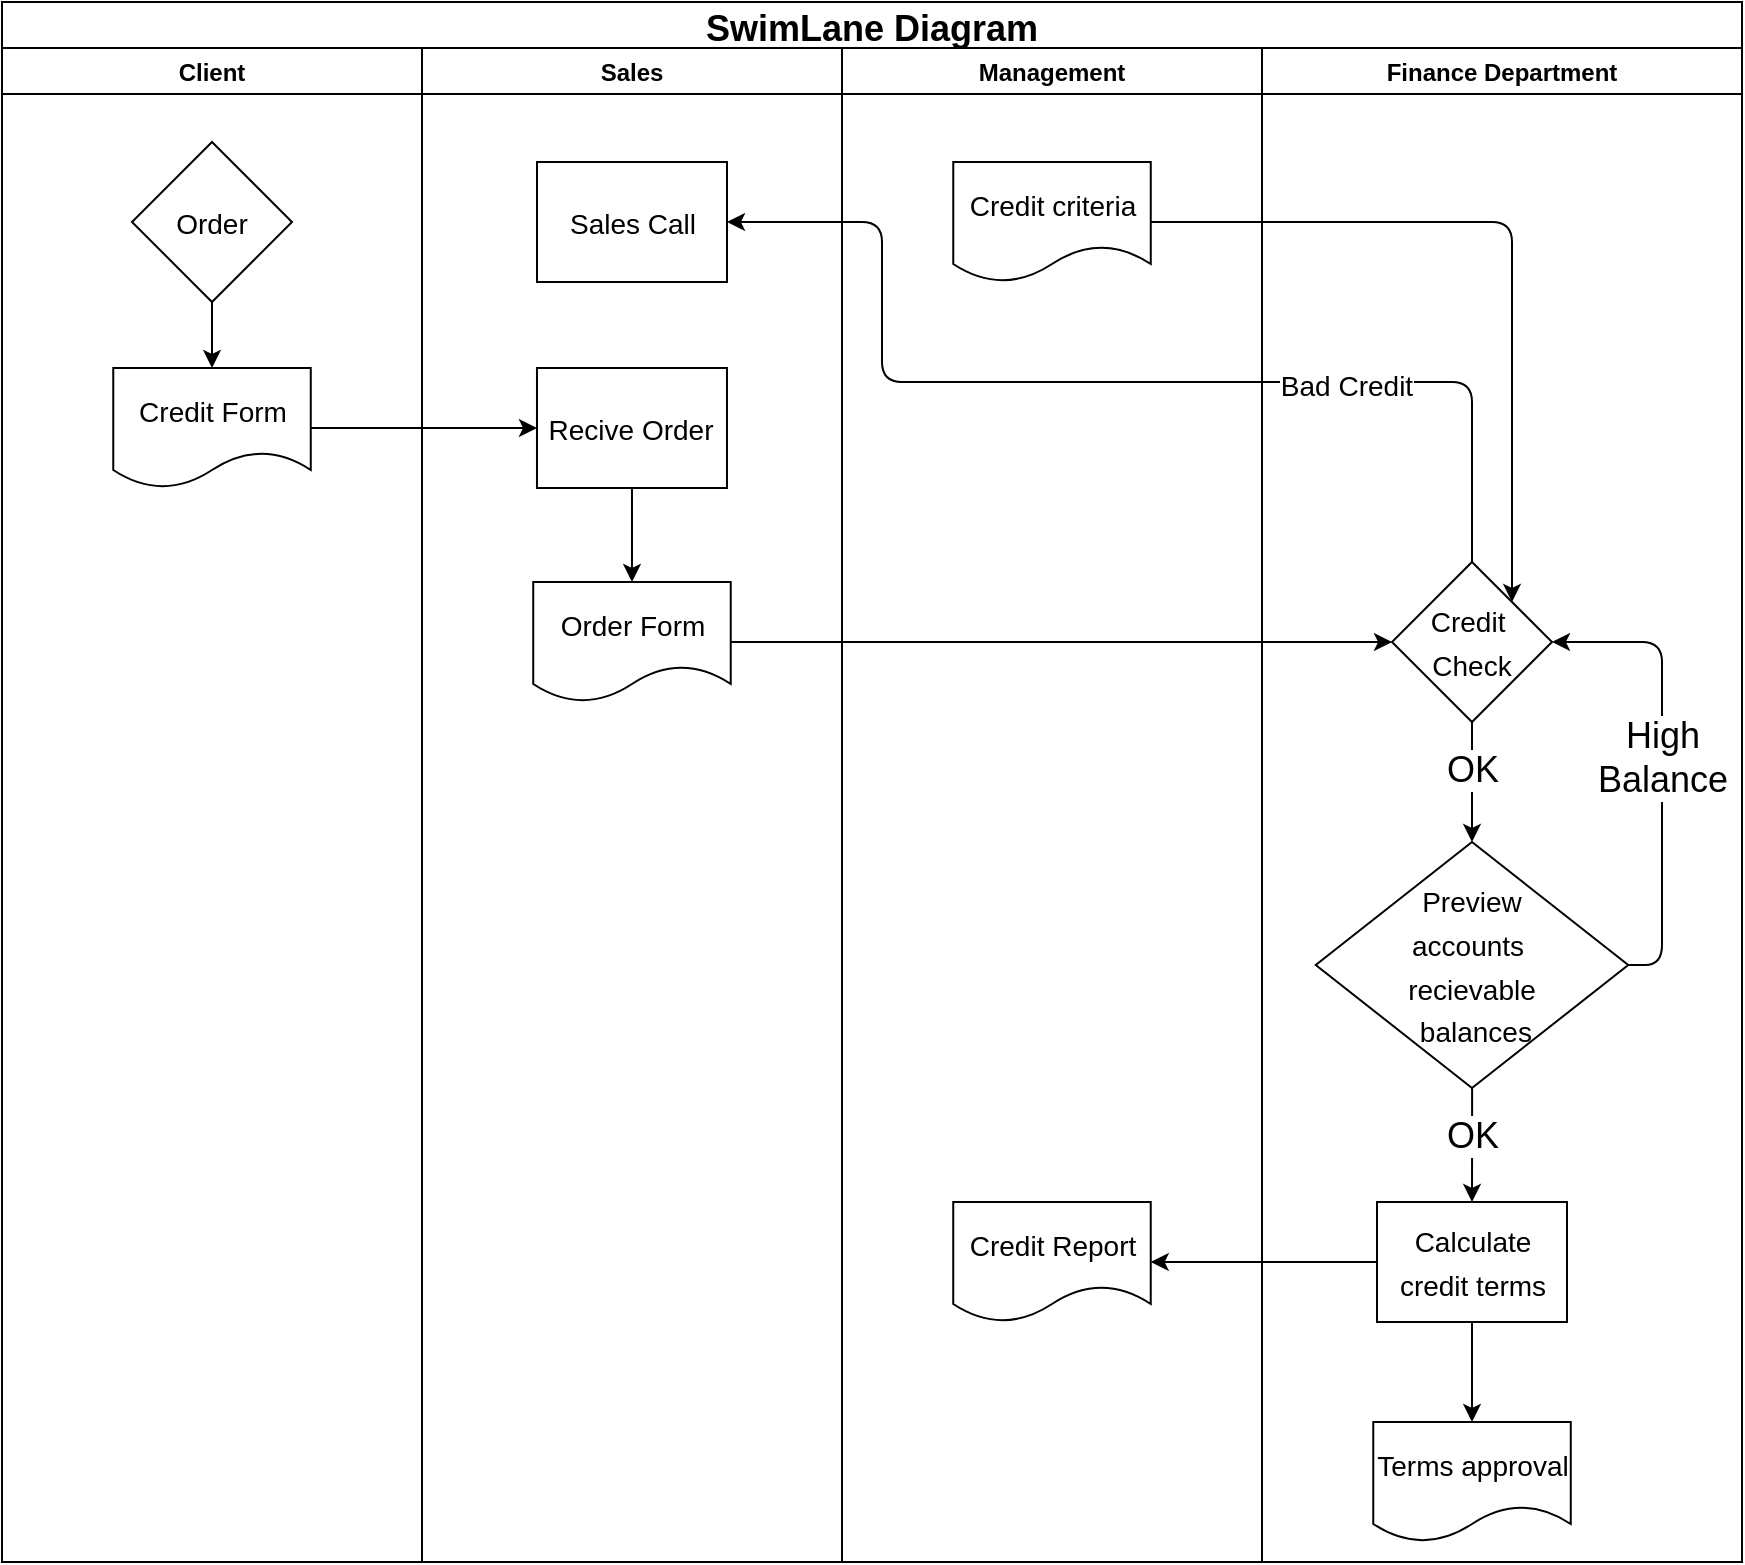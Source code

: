 <mxfile version="15.4.0" type="device"><diagram id="KMsApZ-E_ySN7q3ch_cM" name="Page-1"><mxGraphModel dx="1086" dy="626" grid="1" gridSize="10" guides="1" tooltips="1" connect="1" arrows="1" fold="1" page="1" pageScale="1" pageWidth="850" pageHeight="1100" math="0" shadow="0"><root><mxCell id="0"/><mxCell id="1" parent="0"/><mxCell id="pyfG4CZXPZfNFXEouFgc-2" value="SwimLane Diagram" style="swimlane;fontSize=18;" vertex="1" parent="1"><mxGeometry x="130" y="20" width="870" height="780" as="geometry"><mxRectangle x="130" y="20" width="190" height="30" as="alternateBounds"/></mxGeometry></mxCell><mxCell id="pyfG4CZXPZfNFXEouFgc-3" value="Client" style="swimlane;" vertex="1" parent="pyfG4CZXPZfNFXEouFgc-2"><mxGeometry y="23" width="210" height="757" as="geometry"><mxRectangle y="20" width="130" height="23" as="alternateBounds"/></mxGeometry></mxCell><mxCell id="pyfG4CZXPZfNFXEouFgc-15" style="edgeStyle=orthogonalEdgeStyle;rounded=0;orthogonalLoop=1;jettySize=auto;html=1;entryX=0.5;entryY=0;entryDx=0;entryDy=0;fontSize=18;" edge="1" parent="pyfG4CZXPZfNFXEouFgc-3" source="pyfG4CZXPZfNFXEouFgc-7" target="pyfG4CZXPZfNFXEouFgc-8"><mxGeometry relative="1" as="geometry"/></mxCell><mxCell id="pyfG4CZXPZfNFXEouFgc-7" value="&lt;font style=&quot;font-size: 14px&quot;&gt;Order&lt;/font&gt;" style="rhombus;whiteSpace=wrap;html=1;fontSize=18;" vertex="1" parent="pyfG4CZXPZfNFXEouFgc-3"><mxGeometry x="65" y="47" width="80" height="80" as="geometry"/></mxCell><mxCell id="pyfG4CZXPZfNFXEouFgc-8" value="&lt;font style=&quot;font-size: 14px&quot;&gt;Credit Form&lt;/font&gt;" style="shape=document;whiteSpace=wrap;html=1;boundedLbl=1;fontSize=18;" vertex="1" parent="pyfG4CZXPZfNFXEouFgc-3"><mxGeometry x="55.63" y="160" width="98.75" height="60" as="geometry"/></mxCell><mxCell id="pyfG4CZXPZfNFXEouFgc-4" value="Sales" style="swimlane;" vertex="1" parent="pyfG4CZXPZfNFXEouFgc-2"><mxGeometry x="210" y="23" width="210" height="757" as="geometry"><mxRectangle y="20" width="130" height="23" as="alternateBounds"/></mxGeometry></mxCell><mxCell id="pyfG4CZXPZfNFXEouFgc-9" value="&lt;font style=&quot;font-size: 14px&quot;&gt;Sales Call&lt;/font&gt;" style="rounded=0;whiteSpace=wrap;html=1;fontSize=18;" vertex="1" parent="pyfG4CZXPZfNFXEouFgc-4"><mxGeometry x="57.5" y="57" width="95" height="60" as="geometry"/></mxCell><mxCell id="pyfG4CZXPZfNFXEouFgc-17" style="edgeStyle=none;rounded=0;orthogonalLoop=1;jettySize=auto;html=1;entryX=0.5;entryY=0;entryDx=0;entryDy=0;fontSize=18;" edge="1" parent="pyfG4CZXPZfNFXEouFgc-4" source="pyfG4CZXPZfNFXEouFgc-10" target="pyfG4CZXPZfNFXEouFgc-11"><mxGeometry relative="1" as="geometry"/></mxCell><mxCell id="pyfG4CZXPZfNFXEouFgc-10" value="&lt;font style=&quot;font-size: 14px&quot;&gt;Recive Order&lt;/font&gt;" style="rounded=0;whiteSpace=wrap;html=1;fontSize=18;" vertex="1" parent="pyfG4CZXPZfNFXEouFgc-4"><mxGeometry x="57.49" y="160" width="95" height="60" as="geometry"/></mxCell><mxCell id="pyfG4CZXPZfNFXEouFgc-11" value="&lt;font style=&quot;font-size: 14px&quot;&gt;Order Form&lt;/font&gt;" style="shape=document;whiteSpace=wrap;html=1;boundedLbl=1;fontSize=18;" vertex="1" parent="pyfG4CZXPZfNFXEouFgc-4"><mxGeometry x="55.62" y="267" width="98.75" height="60" as="geometry"/></mxCell><mxCell id="pyfG4CZXPZfNFXEouFgc-5" value="Management" style="swimlane;" vertex="1" parent="pyfG4CZXPZfNFXEouFgc-2"><mxGeometry x="420" y="23" width="210" height="757" as="geometry"><mxRectangle y="20" width="130" height="23" as="alternateBounds"/></mxGeometry></mxCell><mxCell id="pyfG4CZXPZfNFXEouFgc-12" value="&lt;font style=&quot;font-size: 14px&quot;&gt;Credit criteria&lt;/font&gt;" style="shape=document;whiteSpace=wrap;html=1;boundedLbl=1;fontSize=18;" vertex="1" parent="pyfG4CZXPZfNFXEouFgc-5"><mxGeometry x="55.63" y="57" width="98.75" height="60" as="geometry"/></mxCell><mxCell id="pyfG4CZXPZfNFXEouFgc-29" value="&lt;font style=&quot;font-size: 14px&quot;&gt;Credit Report&lt;/font&gt;" style="shape=document;whiteSpace=wrap;html=1;boundedLbl=1;fontSize=18;" vertex="1" parent="pyfG4CZXPZfNFXEouFgc-5"><mxGeometry x="55.62" y="577" width="98.75" height="60" as="geometry"/></mxCell><mxCell id="pyfG4CZXPZfNFXEouFgc-6" value="Finance Department" style="swimlane;" vertex="1" parent="pyfG4CZXPZfNFXEouFgc-2"><mxGeometry x="630" y="23" width="240" height="757" as="geometry"><mxRectangle y="20" width="130" height="23" as="alternateBounds"/></mxGeometry></mxCell><mxCell id="pyfG4CZXPZfNFXEouFgc-24" style="edgeStyle=orthogonalEdgeStyle;rounded=1;orthogonalLoop=1;jettySize=auto;html=1;exitX=0.5;exitY=1;exitDx=0;exitDy=0;entryX=0.5;entryY=0;entryDx=0;entryDy=0;fontSize=18;" edge="1" parent="pyfG4CZXPZfNFXEouFgc-6" source="pyfG4CZXPZfNFXEouFgc-14" target="pyfG4CZXPZfNFXEouFgc-22"><mxGeometry relative="1" as="geometry"/></mxCell><mxCell id="pyfG4CZXPZfNFXEouFgc-33" value="OK" style="edgeLabel;html=1;align=center;verticalAlign=middle;resizable=0;points=[];fontSize=18;" vertex="1" connectable="0" parent="pyfG4CZXPZfNFXEouFgc-24"><mxGeometry x="-0.193" relative="1" as="geometry"><mxPoint as="offset"/></mxGeometry></mxCell><mxCell id="pyfG4CZXPZfNFXEouFgc-14" value="&lt;font style=&quot;font-size: 14px&quot;&gt;Credit&amp;nbsp;&lt;br&gt;Check&lt;br&gt;&lt;/font&gt;" style="rhombus;whiteSpace=wrap;html=1;fontSize=18;" vertex="1" parent="pyfG4CZXPZfNFXEouFgc-6"><mxGeometry x="65" y="257" width="80" height="80" as="geometry"/></mxCell><mxCell id="pyfG4CZXPZfNFXEouFgc-25" style="edgeStyle=orthogonalEdgeStyle;rounded=1;orthogonalLoop=1;jettySize=auto;html=1;entryX=1;entryY=0.5;entryDx=0;entryDy=0;fontSize=18;exitX=1;exitY=0.5;exitDx=0;exitDy=0;" edge="1" parent="pyfG4CZXPZfNFXEouFgc-6" source="pyfG4CZXPZfNFXEouFgc-22" target="pyfG4CZXPZfNFXEouFgc-14"><mxGeometry relative="1" as="geometry"><Array as="points"><mxPoint x="200" y="459"/><mxPoint x="200" y="297"/></Array></mxGeometry></mxCell><mxCell id="pyfG4CZXPZfNFXEouFgc-35" value="High&lt;br&gt;Balance" style="edgeLabel;html=1;align=center;verticalAlign=middle;resizable=0;points=[];fontSize=18;" vertex="1" connectable="0" parent="pyfG4CZXPZfNFXEouFgc-25"><mxGeometry x="0.032" relative="1" as="geometry"><mxPoint as="offset"/></mxGeometry></mxCell><mxCell id="pyfG4CZXPZfNFXEouFgc-27" style="edgeStyle=orthogonalEdgeStyle;rounded=1;orthogonalLoop=1;jettySize=auto;html=1;entryX=0.5;entryY=0;entryDx=0;entryDy=0;fontSize=18;" edge="1" parent="pyfG4CZXPZfNFXEouFgc-6" source="pyfG4CZXPZfNFXEouFgc-22" target="pyfG4CZXPZfNFXEouFgc-26"><mxGeometry relative="1" as="geometry"/></mxCell><mxCell id="pyfG4CZXPZfNFXEouFgc-34" value="OK" style="edgeLabel;html=1;align=center;verticalAlign=middle;resizable=0;points=[];fontSize=18;" vertex="1" connectable="0" parent="pyfG4CZXPZfNFXEouFgc-27"><mxGeometry x="-0.153" relative="1" as="geometry"><mxPoint as="offset"/></mxGeometry></mxCell><mxCell id="pyfG4CZXPZfNFXEouFgc-22" value="&lt;font style=&quot;font-size: 14px&quot;&gt;Preview &lt;br&gt;accounts&amp;nbsp;&lt;br&gt;recievable&lt;br&gt;&amp;nbsp;balances&lt;br&gt;&lt;/font&gt;" style="rhombus;whiteSpace=wrap;html=1;fontSize=18;" vertex="1" parent="pyfG4CZXPZfNFXEouFgc-6"><mxGeometry x="26.87" y="397" width="156.25" height="123" as="geometry"/></mxCell><mxCell id="pyfG4CZXPZfNFXEouFgc-30" style="edgeStyle=orthogonalEdgeStyle;rounded=1;orthogonalLoop=1;jettySize=auto;html=1;entryX=0.5;entryY=0;entryDx=0;entryDy=0;fontSize=18;" edge="1" parent="pyfG4CZXPZfNFXEouFgc-6" source="pyfG4CZXPZfNFXEouFgc-26" target="pyfG4CZXPZfNFXEouFgc-28"><mxGeometry relative="1" as="geometry"/></mxCell><mxCell id="pyfG4CZXPZfNFXEouFgc-26" value="&lt;font style=&quot;font-size: 14px&quot;&gt;Calculate credit terms&lt;/font&gt;" style="rounded=0;whiteSpace=wrap;html=1;fontSize=18;" vertex="1" parent="pyfG4CZXPZfNFXEouFgc-6"><mxGeometry x="57.5" y="577" width="95" height="60" as="geometry"/></mxCell><mxCell id="pyfG4CZXPZfNFXEouFgc-28" value="&lt;font style=&quot;font-size: 14px&quot;&gt;Terms approval&lt;/font&gt;" style="shape=document;whiteSpace=wrap;html=1;boundedLbl=1;fontSize=18;" vertex="1" parent="pyfG4CZXPZfNFXEouFgc-6"><mxGeometry x="55.63" y="687" width="98.75" height="60" as="geometry"/></mxCell><mxCell id="pyfG4CZXPZfNFXEouFgc-16" style="rounded=0;orthogonalLoop=1;jettySize=auto;html=1;entryX=0;entryY=0.5;entryDx=0;entryDy=0;fontSize=18;" edge="1" parent="pyfG4CZXPZfNFXEouFgc-2" source="pyfG4CZXPZfNFXEouFgc-8" target="pyfG4CZXPZfNFXEouFgc-10"><mxGeometry relative="1" as="geometry"/></mxCell><mxCell id="pyfG4CZXPZfNFXEouFgc-18" style="edgeStyle=none;rounded=0;orthogonalLoop=1;jettySize=auto;html=1;entryX=0;entryY=0.5;entryDx=0;entryDy=0;fontSize=18;" edge="1" parent="pyfG4CZXPZfNFXEouFgc-2" source="pyfG4CZXPZfNFXEouFgc-11" target="pyfG4CZXPZfNFXEouFgc-14"><mxGeometry relative="1" as="geometry"/></mxCell><mxCell id="pyfG4CZXPZfNFXEouFgc-19" style="edgeStyle=orthogonalEdgeStyle;rounded=1;orthogonalLoop=1;jettySize=auto;html=1;entryX=1;entryY=0.5;entryDx=0;entryDy=0;fontSize=18;" edge="1" parent="pyfG4CZXPZfNFXEouFgc-2" source="pyfG4CZXPZfNFXEouFgc-14" target="pyfG4CZXPZfNFXEouFgc-9"><mxGeometry relative="1" as="geometry"><Array as="points"><mxPoint x="735" y="190"/><mxPoint x="440" y="190"/><mxPoint x="440" y="110"/></Array></mxGeometry></mxCell><mxCell id="pyfG4CZXPZfNFXEouFgc-21" value="&lt;font style=&quot;font-size: 14px&quot;&gt;Bad Credit&lt;/font&gt;" style="edgeLabel;html=1;align=center;verticalAlign=middle;resizable=0;points=[];fontSize=18;" vertex="1" connectable="0" parent="pyfG4CZXPZfNFXEouFgc-19"><mxGeometry x="-0.435" y="1" relative="1" as="geometry"><mxPoint as="offset"/></mxGeometry></mxCell><mxCell id="pyfG4CZXPZfNFXEouFgc-20" style="edgeStyle=orthogonalEdgeStyle;rounded=1;orthogonalLoop=1;jettySize=auto;html=1;entryX=1;entryY=0;entryDx=0;entryDy=0;fontSize=18;" edge="1" parent="pyfG4CZXPZfNFXEouFgc-2" source="pyfG4CZXPZfNFXEouFgc-12" target="pyfG4CZXPZfNFXEouFgc-14"><mxGeometry relative="1" as="geometry"/></mxCell><mxCell id="pyfG4CZXPZfNFXEouFgc-31" style="edgeStyle=orthogonalEdgeStyle;rounded=1;orthogonalLoop=1;jettySize=auto;html=1;entryX=1;entryY=0.5;entryDx=0;entryDy=0;fontSize=18;" edge="1" parent="pyfG4CZXPZfNFXEouFgc-2" source="pyfG4CZXPZfNFXEouFgc-26" target="pyfG4CZXPZfNFXEouFgc-29"><mxGeometry relative="1" as="geometry"/></mxCell></root></mxGraphModel></diagram></mxfile>